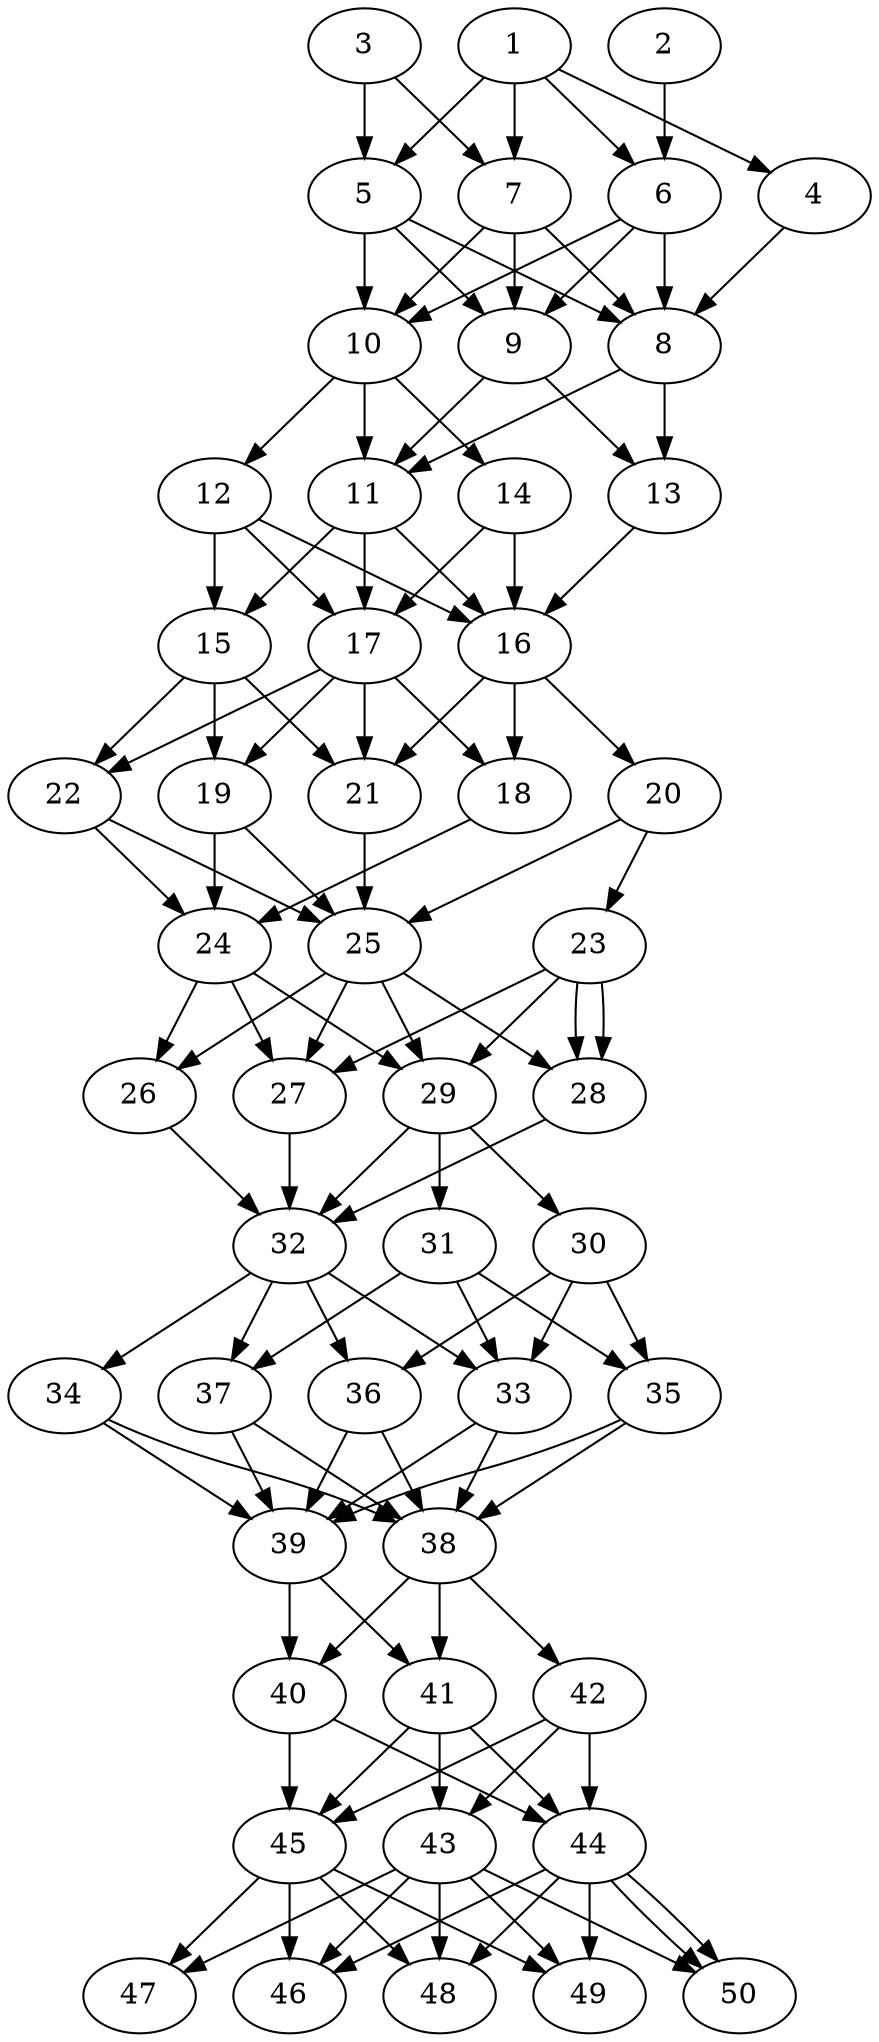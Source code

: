 // DAG automatically generated by daggen at Tue Aug  6 16:32:29 2019
// ./daggen --dot -n 50 --ccr 0.3 --fat 0.4 --regular 0.5 --density 0.9 --mindata 5242880 --maxdata 52428800 
digraph G {
  1 [size="85691733", alpha="0.11", expect_size="25707520"] 
  1 -> 4 [size ="25707520"]
  1 -> 5 [size ="25707520"]
  1 -> 6 [size ="25707520"]
  1 -> 7 [size ="25707520"]
  2 [size="50530987", alpha="0.03", expect_size="15159296"] 
  2 -> 6 [size ="15159296"]
  3 [size="46042453", alpha="0.17", expect_size="13812736"] 
  3 -> 5 [size ="13812736"]
  3 -> 7 [size ="13812736"]
  4 [size="130542933", alpha="0.18", expect_size="39162880"] 
  4 -> 8 [size ="39162880"]
  5 [size="160116053", alpha="0.06", expect_size="48034816"] 
  5 -> 8 [size ="48034816"]
  5 -> 9 [size ="48034816"]
  5 -> 10 [size ="48034816"]
  6 [size="173056000", alpha="0.13", expect_size="51916800"] 
  6 -> 8 [size ="51916800"]
  6 -> 9 [size ="51916800"]
  6 -> 10 [size ="51916800"]
  7 [size="107591680", alpha="0.04", expect_size="32277504"] 
  7 -> 8 [size ="32277504"]
  7 -> 9 [size ="32277504"]
  7 -> 10 [size ="32277504"]
  8 [size="165229227", alpha="0.13", expect_size="49568768"] 
  8 -> 11 [size ="49568768"]
  8 -> 13 [size ="49568768"]
  9 [size="106622293", alpha="0.12", expect_size="31986688"] 
  9 -> 11 [size ="31986688"]
  9 -> 13 [size ="31986688"]
  10 [size="136813227", alpha="0.18", expect_size="41043968"] 
  10 -> 11 [size ="41043968"]
  10 -> 12 [size ="41043968"]
  10 -> 14 [size ="41043968"]
  11 [size="111697920", alpha="0.18", expect_size="33509376"] 
  11 -> 15 [size ="33509376"]
  11 -> 16 [size ="33509376"]
  11 -> 17 [size ="33509376"]
  12 [size="38966613", alpha="0.19", expect_size="11689984"] 
  12 -> 15 [size ="11689984"]
  12 -> 16 [size ="11689984"]
  12 -> 17 [size ="11689984"]
  13 [size="66351787", alpha="0.11", expect_size="19905536"] 
  13 -> 16 [size ="19905536"]
  14 [size="46295040", alpha="0.02", expect_size="13888512"] 
  14 -> 16 [size ="13888512"]
  14 -> 17 [size ="13888512"]
  15 [size="33594027", alpha="0.12", expect_size="10078208"] 
  15 -> 19 [size ="10078208"]
  15 -> 21 [size ="10078208"]
  15 -> 22 [size ="10078208"]
  16 [size="83411627", alpha="0.07", expect_size="25023488"] 
  16 -> 18 [size ="25023488"]
  16 -> 20 [size ="25023488"]
  16 -> 21 [size ="25023488"]
  17 [size="29399040", alpha="0.09", expect_size="8819712"] 
  17 -> 18 [size ="8819712"]
  17 -> 19 [size ="8819712"]
  17 -> 21 [size ="8819712"]
  17 -> 22 [size ="8819712"]
  18 [size="62836053", alpha="0.10", expect_size="18850816"] 
  18 -> 24 [size ="18850816"]
  19 [size="162802347", alpha="0.01", expect_size="48840704"] 
  19 -> 24 [size ="48840704"]
  19 -> 25 [size ="48840704"]
  20 [size="98583893", alpha="0.01", expect_size="29575168"] 
  20 -> 23 [size ="29575168"]
  20 -> 25 [size ="29575168"]
  21 [size="82735787", alpha="0.09", expect_size="24820736"] 
  21 -> 25 [size ="24820736"]
  22 [size="70348800", alpha="0.02", expect_size="21104640"] 
  22 -> 24 [size ="21104640"]
  22 -> 25 [size ="21104640"]
  23 [size="66037760", alpha="0.18", expect_size="19811328"] 
  23 -> 27 [size ="19811328"]
  23 -> 28 [size ="19811328"]
  23 -> 28 [size ="19811328"]
  23 -> 29 [size ="19811328"]
  24 [size="150050133", alpha="0.09", expect_size="45015040"] 
  24 -> 26 [size ="45015040"]
  24 -> 27 [size ="45015040"]
  24 -> 29 [size ="45015040"]
  25 [size="167994027", alpha="0.18", expect_size="50398208"] 
  25 -> 26 [size ="50398208"]
  25 -> 27 [size ="50398208"]
  25 -> 28 [size ="50398208"]
  25 -> 29 [size ="50398208"]
  26 [size="107612160", alpha="0.06", expect_size="32283648"] 
  26 -> 32 [size ="32283648"]
  27 [size="160030720", alpha="0.06", expect_size="48009216"] 
  27 -> 32 [size ="48009216"]
  28 [size="73014613", alpha="0.05", expect_size="21904384"] 
  28 -> 32 [size ="21904384"]
  29 [size="155504640", alpha="0.15", expect_size="46651392"] 
  29 -> 30 [size ="46651392"]
  29 -> 31 [size ="46651392"]
  29 -> 32 [size ="46651392"]
  30 [size="163662507", alpha="0.01", expect_size="49098752"] 
  30 -> 33 [size ="49098752"]
  30 -> 35 [size ="49098752"]
  30 -> 36 [size ="49098752"]
  31 [size="170079573", alpha="0.18", expect_size="51023872"] 
  31 -> 33 [size ="51023872"]
  31 -> 35 [size ="51023872"]
  31 -> 37 [size ="51023872"]
  32 [size="85691733", alpha="0.18", expect_size="25707520"] 
  32 -> 33 [size ="25707520"]
  32 -> 34 [size ="25707520"]
  32 -> 36 [size ="25707520"]
  32 -> 37 [size ="25707520"]
  33 [size="100836693", alpha="0.04", expect_size="30251008"] 
  33 -> 38 [size ="30251008"]
  33 -> 39 [size ="30251008"]
  34 [size="86794240", alpha="0.14", expect_size="26038272"] 
  34 -> 38 [size ="26038272"]
  34 -> 39 [size ="26038272"]
  35 [size="156637867", alpha="0.06", expect_size="46991360"] 
  35 -> 38 [size ="46991360"]
  35 -> 39 [size ="46991360"]
  36 [size="138434560", alpha="0.07", expect_size="41530368"] 
  36 -> 38 [size ="41530368"]
  36 -> 39 [size ="41530368"]
  37 [size="30477653", alpha="0.09", expect_size="9143296"] 
  37 -> 38 [size ="9143296"]
  37 -> 39 [size ="9143296"]
  38 [size="80172373", alpha="0.16", expect_size="24051712"] 
  38 -> 40 [size ="24051712"]
  38 -> 41 [size ="24051712"]
  38 -> 42 [size ="24051712"]
  39 [size="120702293", alpha="0.02", expect_size="36210688"] 
  39 -> 40 [size ="36210688"]
  39 -> 41 [size ="36210688"]
  40 [size="83923627", alpha="0.19", expect_size="25177088"] 
  40 -> 44 [size ="25177088"]
  40 -> 45 [size ="25177088"]
  41 [size="89176747", alpha="0.04", expect_size="26753024"] 
  41 -> 43 [size ="26753024"]
  41 -> 44 [size ="26753024"]
  41 -> 45 [size ="26753024"]
  42 [size="73400320", alpha="0.15", expect_size="22020096"] 
  42 -> 43 [size ="22020096"]
  42 -> 44 [size ="22020096"]
  42 -> 45 [size ="22020096"]
  43 [size="58081280", alpha="0.13", expect_size="17424384"] 
  43 -> 46 [size ="17424384"]
  43 -> 47 [size ="17424384"]
  43 -> 48 [size ="17424384"]
  43 -> 49 [size ="17424384"]
  43 -> 50 [size ="17424384"]
  44 [size="92101973", alpha="0.07", expect_size="27630592"] 
  44 -> 46 [size ="27630592"]
  44 -> 48 [size ="27630592"]
  44 -> 49 [size ="27630592"]
  44 -> 50 [size ="27630592"]
  44 -> 50 [size ="27630592"]
  45 [size="46998187", alpha="0.01", expect_size="14099456"] 
  45 -> 46 [size ="14099456"]
  45 -> 47 [size ="14099456"]
  45 -> 48 [size ="14099456"]
  45 -> 49 [size ="14099456"]
  46 [size="96174080", alpha="0.06", expect_size="28852224"] 
  47 [size="148282027", alpha="0.09", expect_size="44484608"] 
  48 [size="57954987", alpha="0.19", expect_size="17386496"] 
  49 [size="27842560", alpha="0.07", expect_size="8352768"] 
  50 [size="45991253", alpha="0.14", expect_size="13797376"] 
}
